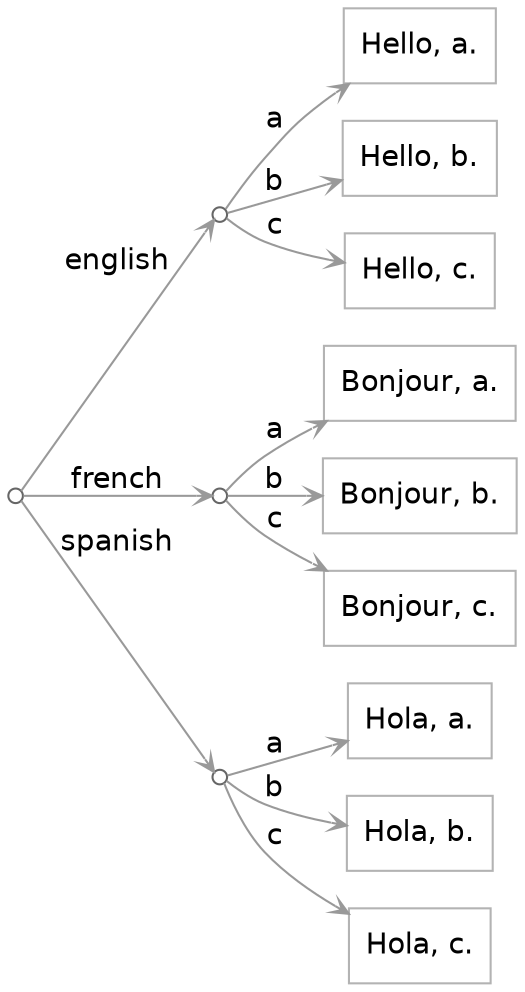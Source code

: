 digraph g {
  rankdir=LR;
  node [shape=box; color=gray70; fontname="Helvetica"];
  edge [arrowhead=vee; arrowsize=0.75; color=gray60; fontname="Helvetica"];

  "" [label=""; shape=circle; width=0.10; color=gray40];
  "" -> "/english" [label="english"];
  "/english" [label=""; shape=circle; width=0.10; color=gray40];
  "/english" -> "/english/a" [label="a"];
  "/english/a" [label="Hello, a."];
  "/english" -> "/english/b" [label="b"];
  "/english/b" [label="Hello, b."];
  "/english" -> "/english/c" [label="c"];
  "/english/c" [label="Hello, c."];
  "" -> "/french" [label="french"];
  "/french" [label=""; shape=circle; width=0.10; color=gray40];
  "/french" -> "/french/a" [label="a"];
  "/french/a" [label="Bonjour, a."];
  "/french" -> "/french/b" [label="b"];
  "/french/b" [label="Bonjour, b."];
  "/french" -> "/french/c" [label="c"];
  "/french/c" [label="Bonjour, c."];
  "" -> "/spanish" [label="spanish"];
  "/spanish" [label=""; shape=circle; width=0.10; color=gray40];
  "/spanish" -> "/spanish/a" [label="a"];
  "/spanish/a" [label="Hola, a."];
  "/spanish" -> "/spanish/b" [label="b"];
  "/spanish/b" [label="Hola, b."];
  "/spanish" -> "/spanish/c" [label="c"];
  "/spanish/c" [label="Hola, c."];
}
